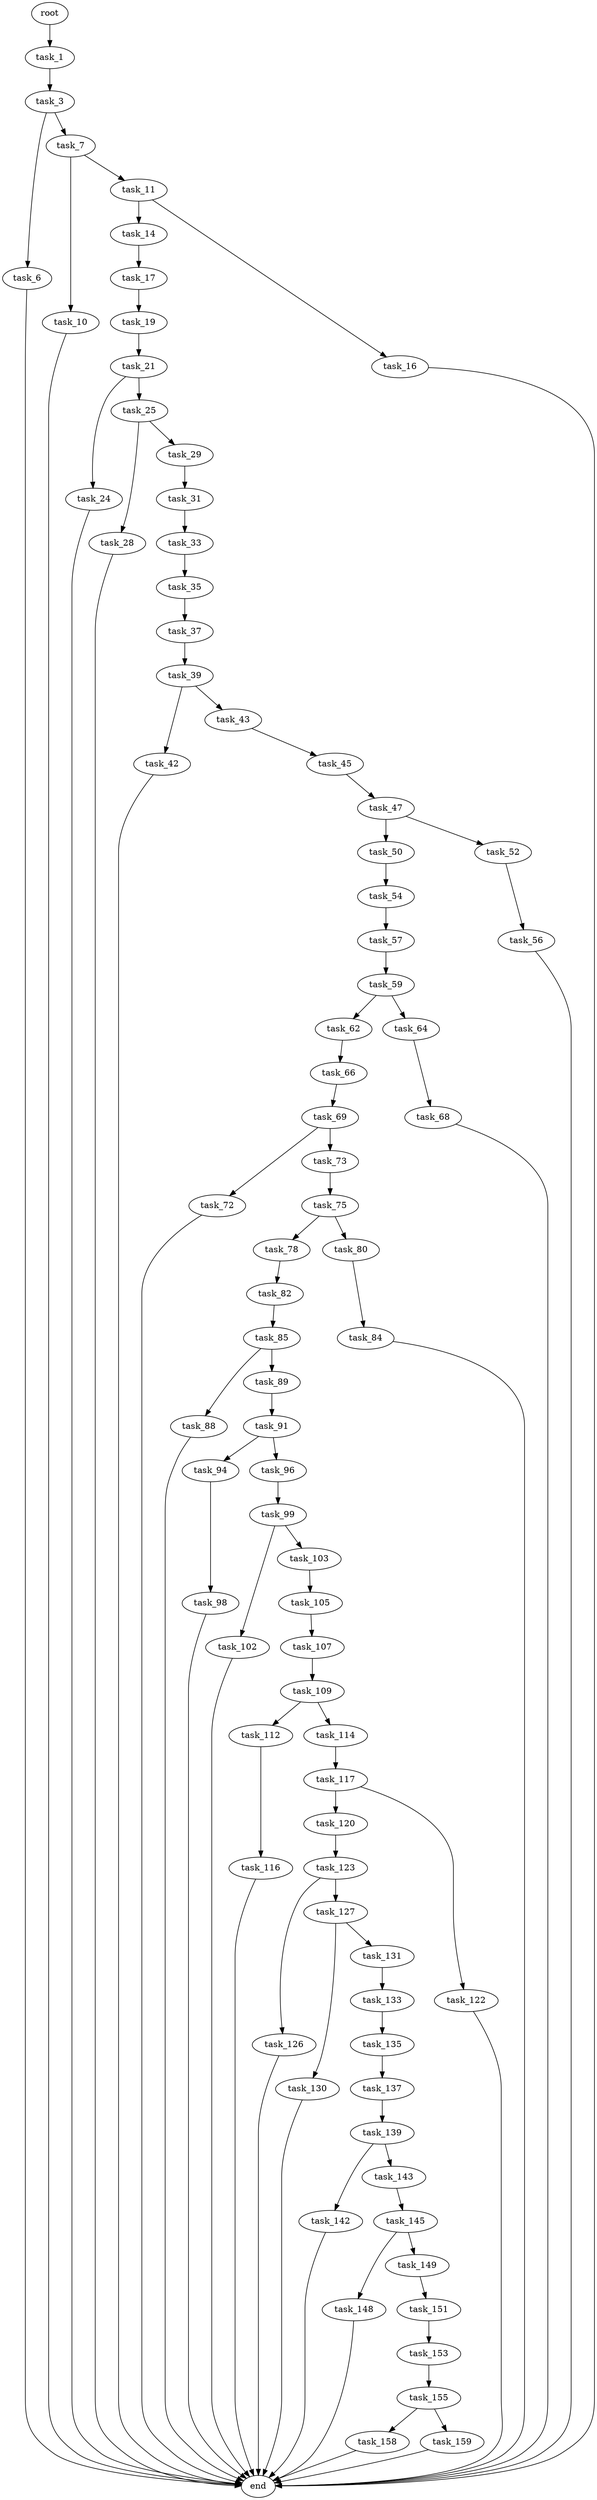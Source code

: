 digraph G {
  root [size="0.000000"];
  task_1 [size="231928233984.000000"];
  task_3 [size="1073741824000.000000"];
  task_6 [size="1406850877.000000"];
  task_7 [size="134217728000.000000"];
  end [size="0.000000"];
  task_10 [size="1073741824000.000000"];
  task_11 [size="549755813888.000000"];
  task_14 [size="172722582974.000000"];
  task_16 [size="231928233984.000000"];
  task_17 [size="28991029248.000000"];
  task_19 [size="86216847490.000000"];
  task_21 [size="549755813888.000000"];
  task_24 [size="4727332936.000000"];
  task_25 [size="9754363901.000000"];
  task_28 [size="570422152040.000000"];
  task_29 [size="10709475090.000000"];
  task_31 [size="68719476736.000000"];
  task_33 [size="68719476736.000000"];
  task_35 [size="43463148080.000000"];
  task_37 [size="782757789696.000000"];
  task_39 [size="228049049658.000000"];
  task_42 [size="2800261117.000000"];
  task_43 [size="480253621502.000000"];
  task_45 [size="8037031854.000000"];
  task_47 [size="53866120432.000000"];
  task_50 [size="992409004.000000"];
  task_52 [size="68719476736.000000"];
  task_54 [size="11324486060.000000"];
  task_56 [size="1207890636.000000"];
  task_57 [size="1514606256.000000"];
  task_59 [size="1073741824000.000000"];
  task_62 [size="368293445632.000000"];
  task_64 [size="1073741824000.000000"];
  task_66 [size="38439855190.000000"];
  task_68 [size="11439315274.000000"];
  task_69 [size="655869576284.000000"];
  task_72 [size="20569328703.000000"];
  task_73 [size="68719476736.000000"];
  task_75 [size="474065000343.000000"];
  task_78 [size="6167169786.000000"];
  task_80 [size="411415612.000000"];
  task_82 [size="32040809686.000000"];
  task_84 [size="12684458873.000000"];
  task_85 [size="8589934592.000000"];
  task_88 [size="3075182874.000000"];
  task_89 [size="134217728000.000000"];
  task_91 [size="549755813888.000000"];
  task_94 [size="888819608.000000"];
  task_96 [size="68719476736.000000"];
  task_98 [size="811766636620.000000"];
  task_99 [size="644428308098.000000"];
  task_102 [size="4131668714.000000"];
  task_103 [size="231928233984.000000"];
  task_105 [size="1073741824000.000000"];
  task_107 [size="217403175444.000000"];
  task_109 [size="42204007219.000000"];
  task_112 [size="471899057471.000000"];
  task_114 [size="17597136207.000000"];
  task_116 [size="210758902796.000000"];
  task_117 [size="134217728000.000000"];
  task_120 [size="68719476736.000000"];
  task_122 [size="737900141051.000000"];
  task_123 [size="347508386994.000000"];
  task_126 [size="18841769419.000000"];
  task_127 [size="4421029246.000000"];
  task_130 [size="1565154550.000000"];
  task_131 [size="525369315484.000000"];
  task_133 [size="368293445632.000000"];
  task_135 [size="28991029248.000000"];
  task_137 [size="1127571075862.000000"];
  task_139 [size="782757789696.000000"];
  task_142 [size="6461172855.000000"];
  task_143 [size="782757789696.000000"];
  task_145 [size="104121649912.000000"];
  task_148 [size="26882921560.000000"];
  task_149 [size="48434653800.000000"];
  task_151 [size="11703642549.000000"];
  task_153 [size="171569963232.000000"];
  task_155 [size="231928233984.000000"];
  task_158 [size="28795320474.000000"];
  task_159 [size="159950685200.000000"];

  root -> task_1 [size="1.000000"];
  task_1 -> task_3 [size="301989888.000000"];
  task_3 -> task_6 [size="838860800.000000"];
  task_3 -> task_7 [size="838860800.000000"];
  task_6 -> end [size="1.000000"];
  task_7 -> task_10 [size="209715200.000000"];
  task_7 -> task_11 [size="209715200.000000"];
  task_10 -> end [size="1.000000"];
  task_11 -> task_14 [size="536870912.000000"];
  task_11 -> task_16 [size="536870912.000000"];
  task_14 -> task_17 [size="679477248.000000"];
  task_16 -> end [size="1.000000"];
  task_17 -> task_19 [size="75497472.000000"];
  task_19 -> task_21 [size="75497472.000000"];
  task_21 -> task_24 [size="536870912.000000"];
  task_21 -> task_25 [size="536870912.000000"];
  task_24 -> end [size="1.000000"];
  task_25 -> task_28 [size="301989888.000000"];
  task_25 -> task_29 [size="301989888.000000"];
  task_28 -> end [size="1.000000"];
  task_29 -> task_31 [size="411041792.000000"];
  task_31 -> task_33 [size="134217728.000000"];
  task_33 -> task_35 [size="134217728.000000"];
  task_35 -> task_37 [size="33554432.000000"];
  task_37 -> task_39 [size="679477248.000000"];
  task_39 -> task_42 [size="209715200.000000"];
  task_39 -> task_43 [size="209715200.000000"];
  task_42 -> end [size="1.000000"];
  task_43 -> task_45 [size="679477248.000000"];
  task_45 -> task_47 [size="134217728.000000"];
  task_47 -> task_50 [size="209715200.000000"];
  task_47 -> task_52 [size="209715200.000000"];
  task_50 -> task_54 [size="33554432.000000"];
  task_52 -> task_56 [size="134217728.000000"];
  task_54 -> task_57 [size="209715200.000000"];
  task_56 -> end [size="1.000000"];
  task_57 -> task_59 [size="33554432.000000"];
  task_59 -> task_62 [size="838860800.000000"];
  task_59 -> task_64 [size="838860800.000000"];
  task_62 -> task_66 [size="411041792.000000"];
  task_64 -> task_68 [size="838860800.000000"];
  task_66 -> task_69 [size="33554432.000000"];
  task_68 -> end [size="1.000000"];
  task_69 -> task_72 [size="536870912.000000"];
  task_69 -> task_73 [size="536870912.000000"];
  task_72 -> end [size="1.000000"];
  task_73 -> task_75 [size="134217728.000000"];
  task_75 -> task_78 [size="679477248.000000"];
  task_75 -> task_80 [size="679477248.000000"];
  task_78 -> task_82 [size="301989888.000000"];
  task_80 -> task_84 [size="33554432.000000"];
  task_82 -> task_85 [size="536870912.000000"];
  task_84 -> end [size="1.000000"];
  task_85 -> task_88 [size="33554432.000000"];
  task_85 -> task_89 [size="33554432.000000"];
  task_88 -> end [size="1.000000"];
  task_89 -> task_91 [size="209715200.000000"];
  task_91 -> task_94 [size="536870912.000000"];
  task_91 -> task_96 [size="536870912.000000"];
  task_94 -> task_98 [size="33554432.000000"];
  task_96 -> task_99 [size="134217728.000000"];
  task_98 -> end [size="1.000000"];
  task_99 -> task_102 [size="838860800.000000"];
  task_99 -> task_103 [size="838860800.000000"];
  task_102 -> end [size="1.000000"];
  task_103 -> task_105 [size="301989888.000000"];
  task_105 -> task_107 [size="838860800.000000"];
  task_107 -> task_109 [size="209715200.000000"];
  task_109 -> task_112 [size="679477248.000000"];
  task_109 -> task_114 [size="679477248.000000"];
  task_112 -> task_116 [size="679477248.000000"];
  task_114 -> task_117 [size="411041792.000000"];
  task_116 -> end [size="1.000000"];
  task_117 -> task_120 [size="209715200.000000"];
  task_117 -> task_122 [size="209715200.000000"];
  task_120 -> task_123 [size="134217728.000000"];
  task_122 -> end [size="1.000000"];
  task_123 -> task_126 [size="301989888.000000"];
  task_123 -> task_127 [size="301989888.000000"];
  task_126 -> end [size="1.000000"];
  task_127 -> task_130 [size="134217728.000000"];
  task_127 -> task_131 [size="134217728.000000"];
  task_130 -> end [size="1.000000"];
  task_131 -> task_133 [size="536870912.000000"];
  task_133 -> task_135 [size="411041792.000000"];
  task_135 -> task_137 [size="75497472.000000"];
  task_137 -> task_139 [size="679477248.000000"];
  task_139 -> task_142 [size="679477248.000000"];
  task_139 -> task_143 [size="679477248.000000"];
  task_142 -> end [size="1.000000"];
  task_143 -> task_145 [size="679477248.000000"];
  task_145 -> task_148 [size="209715200.000000"];
  task_145 -> task_149 [size="209715200.000000"];
  task_148 -> end [size="1.000000"];
  task_149 -> task_151 [size="838860800.000000"];
  task_151 -> task_153 [size="679477248.000000"];
  task_153 -> task_155 [size="134217728.000000"];
  task_155 -> task_158 [size="301989888.000000"];
  task_155 -> task_159 [size="301989888.000000"];
  task_158 -> end [size="1.000000"];
  task_159 -> end [size="1.000000"];
}
